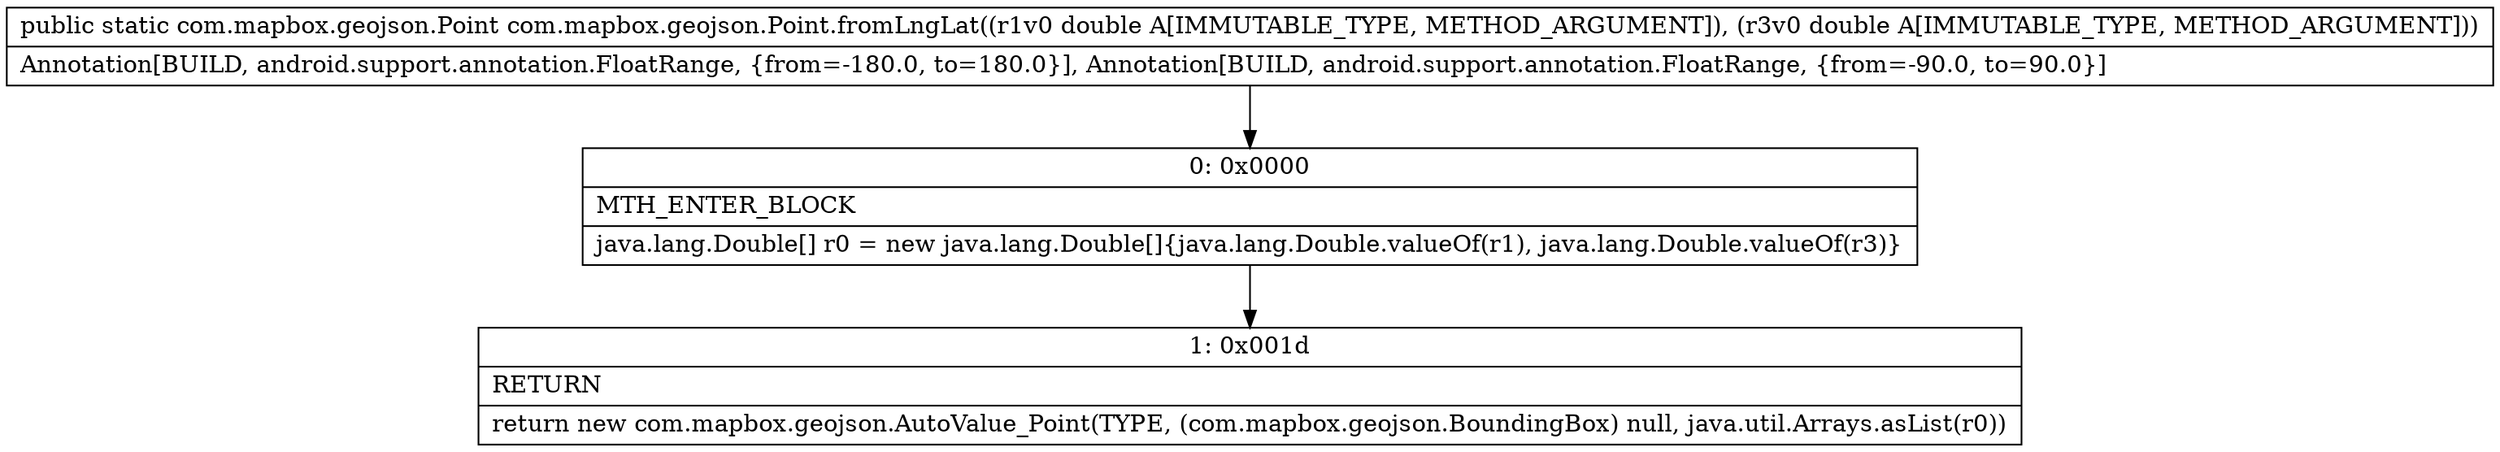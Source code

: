 digraph "CFG forcom.mapbox.geojson.Point.fromLngLat(DD)Lcom\/mapbox\/geojson\/Point;" {
Node_0 [shape=record,label="{0\:\ 0x0000|MTH_ENTER_BLOCK\l|java.lang.Double[] r0 = new java.lang.Double[]\{java.lang.Double.valueOf(r1), java.lang.Double.valueOf(r3)\}\l}"];
Node_1 [shape=record,label="{1\:\ 0x001d|RETURN\l|return new com.mapbox.geojson.AutoValue_Point(TYPE, (com.mapbox.geojson.BoundingBox) null, java.util.Arrays.asList(r0))\l}"];
MethodNode[shape=record,label="{public static com.mapbox.geojson.Point com.mapbox.geojson.Point.fromLngLat((r1v0 double A[IMMUTABLE_TYPE, METHOD_ARGUMENT]), (r3v0 double A[IMMUTABLE_TYPE, METHOD_ARGUMENT]))  | Annotation[BUILD, android.support.annotation.FloatRange, \{from=\-180.0, to=180.0\}], Annotation[BUILD, android.support.annotation.FloatRange, \{from=\-90.0, to=90.0\}]\l}"];
MethodNode -> Node_0;
Node_0 -> Node_1;
}

